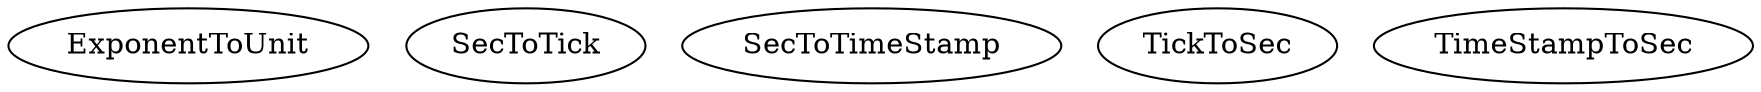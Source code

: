 /* Created by mdot for Matlab */
digraph m2html {

  ExponentToUnit [URL="ExponentToUnit.html"];
  SecToTick [URL="SecToTick.html"];
  SecToTimeStamp [URL="SecToTimeStamp.html"];
  TickToSec [URL="TickToSec.html"];
  TimeStampToSec [URL="TimeStampToSec.html"];
}